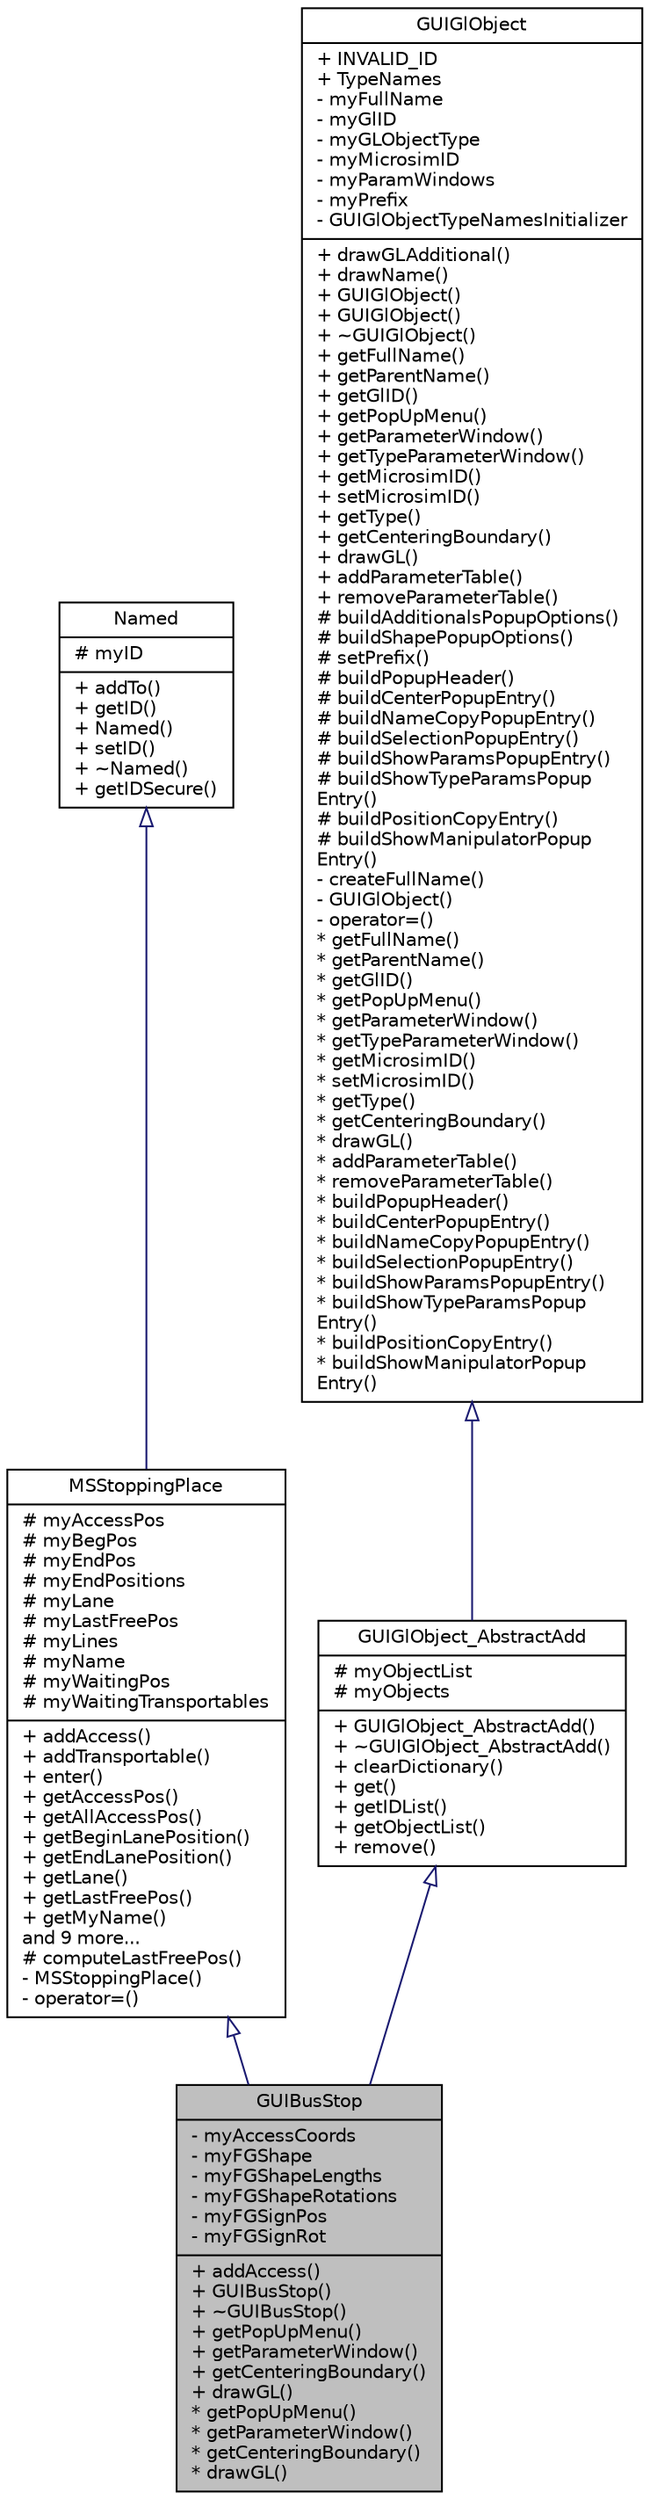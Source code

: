 digraph "GUIBusStop"
{
  edge [fontname="Helvetica",fontsize="10",labelfontname="Helvetica",labelfontsize="10"];
  node [fontname="Helvetica",fontsize="10",shape=record];
  Node0 [label="{GUIBusStop\n|- myAccessCoords\l- myFGShape\l- myFGShapeLengths\l- myFGShapeRotations\l- myFGSignPos\l- myFGSignRot\l|+ addAccess()\l+ GUIBusStop()\l+ ~GUIBusStop()\l+ getPopUpMenu()\l+ getParameterWindow()\l+ getCenteringBoundary()\l+ drawGL()\l* getPopUpMenu()\l* getParameterWindow()\l* getCenteringBoundary()\l* drawGL()\l}",height=0.2,width=0.4,color="black", fillcolor="grey75", style="filled", fontcolor="black"];
  Node1 -> Node0 [dir="back",color="midnightblue",fontsize="10",style="solid",arrowtail="onormal",fontname="Helvetica"];
  Node1 [label="{MSStoppingPlace\n|# myAccessPos\l# myBegPos\l# myEndPos\l# myEndPositions\l# myLane\l# myLastFreePos\l# myLines\l# myName\l# myWaitingPos\l# myWaitingTransportables\l|+ addAccess()\l+ addTransportable()\l+ enter()\l+ getAccessPos()\l+ getAllAccessPos()\l+ getBeginLanePosition()\l+ getEndLanePosition()\l+ getLane()\l+ getLastFreePos()\l+ getMyName()\land 9 more...\l# computeLastFreePos()\l- MSStoppingPlace()\l- operator=()\l}",height=0.2,width=0.4,color="black", fillcolor="white", style="filled",URL="$d2/d39/class_m_s_stopping_place.html",tooltip="A lane area vehicles can halt at. "];
  Node2 -> Node1 [dir="back",color="midnightblue",fontsize="10",style="solid",arrowtail="onormal",fontname="Helvetica"];
  Node2 [label="{Named\n|# myID\l|+ addTo()\l+ getID()\l+ Named()\l+ setID()\l+ ~Named()\l+ getIDSecure()\l}",height=0.2,width=0.4,color="black", fillcolor="white", style="filled",URL="$d5/dbf/class_named.html",tooltip="Base class for objects which have an id. "];
  Node3 -> Node0 [dir="back",color="midnightblue",fontsize="10",style="solid",arrowtail="onormal",fontname="Helvetica"];
  Node3 [label="{GUIGlObject_AbstractAdd\n|# myObjectList\l# myObjects\l|+ GUIGlObject_AbstractAdd()\l+ ~GUIGlObject_AbstractAdd()\l+ clearDictionary()\l+ get()\l+ getIDList()\l+ getObjectList()\l+ remove()\l}",height=0.2,width=0.4,color="black", fillcolor="white", style="filled",URL="$d9/d5d/class_g_u_i_gl_object___abstract_add.html"];
  Node4 -> Node3 [dir="back",color="midnightblue",fontsize="10",style="solid",arrowtail="onormal",fontname="Helvetica"];
  Node4 [label="{GUIGlObject\n|+ INVALID_ID\l+ TypeNames\l- myFullName\l- myGlID\l- myGLObjectType\l- myMicrosimID\l- myParamWindows\l- myPrefix\l- GUIGlObjectTypeNamesInitializer\l|+ drawGLAdditional()\l+ drawName()\l+ GUIGlObject()\l+ GUIGlObject()\l+ ~GUIGlObject()\l+ getFullName()\l+ getParentName()\l+ getGlID()\l+ getPopUpMenu()\l+ getParameterWindow()\l+ getTypeParameterWindow()\l+ getMicrosimID()\l+ setMicrosimID()\l+ getType()\l+ getCenteringBoundary()\l+ drawGL()\l+ addParameterTable()\l+ removeParameterTable()\l# buildAdditionalsPopupOptions()\l# buildShapePopupOptions()\l# setPrefix()\l# buildPopupHeader()\l# buildCenterPopupEntry()\l# buildNameCopyPopupEntry()\l# buildSelectionPopupEntry()\l# buildShowParamsPopupEntry()\l# buildShowTypeParamsPopup\lEntry()\l# buildPositionCopyEntry()\l# buildShowManipulatorPopup\lEntry()\l- createFullName()\l- GUIGlObject()\l- operator=()\l* getFullName()\l* getParentName()\l* getGlID()\l* getPopUpMenu()\l* getParameterWindow()\l* getTypeParameterWindow()\l* getMicrosimID()\l* setMicrosimID()\l* getType()\l* getCenteringBoundary()\l* drawGL()\l* addParameterTable()\l* removeParameterTable()\l* buildPopupHeader()\l* buildCenterPopupEntry()\l* buildNameCopyPopupEntry()\l* buildSelectionPopupEntry()\l* buildShowParamsPopupEntry()\l* buildShowTypeParamsPopup\lEntry()\l* buildPositionCopyEntry()\l* buildShowManipulatorPopup\lEntry()\l}",height=0.2,width=0.4,color="black", fillcolor="white", style="filled",URL="$de/d94/class_g_u_i_gl_object.html"];
}
